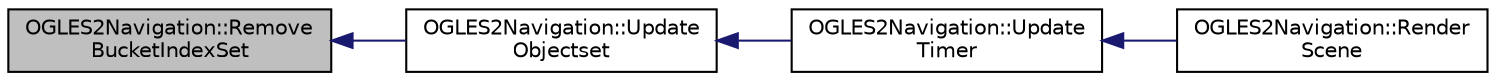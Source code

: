 digraph "OGLES2Navigation::RemoveBucketIndexSet"
{
  edge [fontname="Helvetica",fontsize="10",labelfontname="Helvetica",labelfontsize="10"];
  node [fontname="Helvetica",fontsize="10",shape=record];
  rankdir="LR";
  Node1 [label="OGLES2Navigation::Remove\lBucketIndexSet",height=0.2,width=0.4,color="black", fillcolor="grey75", style="filled", fontcolor="black"];
  Node1 -> Node2 [dir="back",color="midnightblue",fontsize="10",style="solid"];
  Node2 [label="OGLES2Navigation::Update\lObjectset",height=0.2,width=0.4,color="black", fillcolor="white", style="filled",URL="$class_o_g_l_e_s2_navigation.html#ae0899c5e552106cb98f5610b1ffa92c0"];
  Node2 -> Node3 [dir="back",color="midnightblue",fontsize="10",style="solid"];
  Node3 [label="OGLES2Navigation::Update\lTimer",height=0.2,width=0.4,color="black", fillcolor="white", style="filled",URL="$class_o_g_l_e_s2_navigation.html#ad3e9d39acd93a212e7eaec9d40ab78df"];
  Node3 -> Node4 [dir="back",color="midnightblue",fontsize="10",style="solid"];
  Node4 [label="OGLES2Navigation::Render\lScene",height=0.2,width=0.4,color="black", fillcolor="white", style="filled",URL="$class_o_g_l_e_s2_navigation.html#a9cb124d8ade34220559eca3f2130fdeb"];
}
